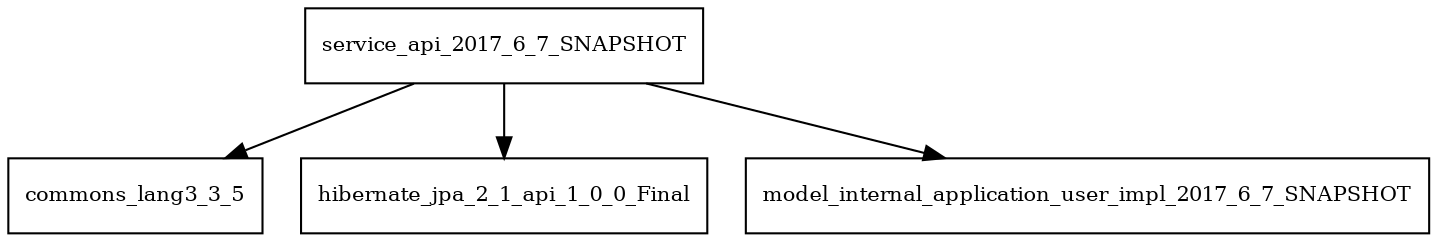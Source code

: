 digraph service_api_2017_6_7_SNAPSHOT_dependencies {
  node [shape = box, fontsize=10.0];
  service_api_2017_6_7_SNAPSHOT -> commons_lang3_3_5;
  service_api_2017_6_7_SNAPSHOT -> hibernate_jpa_2_1_api_1_0_0_Final;
  service_api_2017_6_7_SNAPSHOT -> model_internal_application_user_impl_2017_6_7_SNAPSHOT;
}
